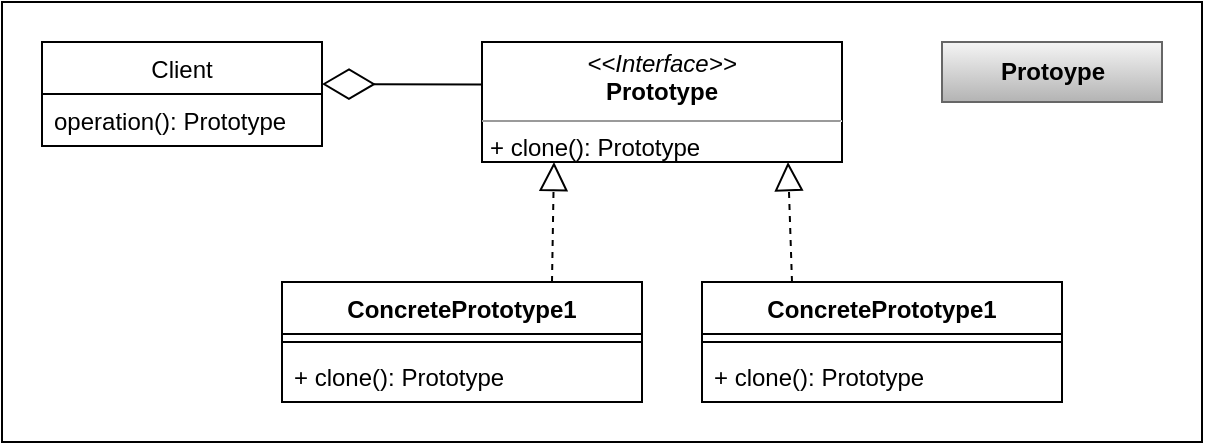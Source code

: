 <mxfile version="13.8.0" type="device"><diagram id="N2uRszpVqaYHi9Jp5x6q" name="Page-1"><mxGraphModel dx="1102" dy="575" grid="1" gridSize="10" guides="1" tooltips="1" connect="1" arrows="1" fold="1" page="1" pageScale="1" pageWidth="827" pageHeight="1169" math="0" shadow="0"><root><mxCell id="0"/><mxCell id="1" parent="0"/><mxCell id="7CC4xCOXsl3ktUdYsXYx-1" value="" style="rounded=0;whiteSpace=wrap;html=1;" vertex="1" parent="1"><mxGeometry x="240" y="200" width="600" height="220" as="geometry"/></mxCell><mxCell id="7CC4xCOXsl3ktUdYsXYx-2" value="&lt;p style=&quot;margin: 0px ; margin-top: 4px ; text-align: center&quot;&gt;&lt;i&gt;&amp;lt;&amp;lt;Interface&amp;gt;&amp;gt;&lt;/i&gt;&lt;br&gt;&lt;b&gt;Prototype&lt;/b&gt;&lt;/p&gt;&lt;hr size=&quot;1&quot;&gt;&lt;p style=&quot;margin: 0px ; margin-left: 4px&quot;&gt;+ clone(): Prototype&lt;/p&gt;" style="verticalAlign=top;align=left;overflow=fill;fontSize=12;fontFamily=Helvetica;html=1;" vertex="1" parent="1"><mxGeometry x="480" y="220" width="180" height="60" as="geometry"/></mxCell><mxCell id="7CC4xCOXsl3ktUdYsXYx-9" value="" style="endArrow=block;dashed=1;endFill=0;endSize=12;html=1;entryX=0.2;entryY=1;entryDx=0;entryDy=0;exitX=0.75;exitY=0;exitDx=0;exitDy=0;entryPerimeter=0;" edge="1" parent="1" source="7CC4xCOXsl3ktUdYsXYx-3" target="7CC4xCOXsl3ktUdYsXYx-2"><mxGeometry width="160" relative="1" as="geometry"><mxPoint x="270" y="450" as="sourcePoint"/><mxPoint x="430" y="450" as="targetPoint"/></mxGeometry></mxCell><mxCell id="7CC4xCOXsl3ktUdYsXYx-26" value="" style="endArrow=diamondThin;endFill=0;endSize=24;html=1;entryX=1;entryY=0.5;entryDx=0;entryDy=0;exitX=0;exitY=0.355;exitDx=0;exitDy=0;exitPerimeter=0;" edge="1" parent="1" source="7CC4xCOXsl3ktUdYsXYx-2"><mxGeometry width="160" relative="1" as="geometry"><mxPoint x="300" y="320" as="sourcePoint"/><mxPoint x="400" y="241" as="targetPoint"/></mxGeometry></mxCell><mxCell id="7CC4xCOXsl3ktUdYsXYx-30" value="" style="endArrow=block;dashed=1;endFill=0;endSize=12;html=1;entryX=0.85;entryY=1;entryDx=0;entryDy=0;exitX=0.25;exitY=0;exitDx=0;exitDy=0;entryPerimeter=0;" edge="1" parent="1" source="7CC4xCOXsl3ktUdYsXYx-27" target="7CC4xCOXsl3ktUdYsXYx-2"><mxGeometry width="160" relative="1" as="geometry"><mxPoint x="440" y="560" as="sourcePoint"/><mxPoint x="600" y="560" as="targetPoint"/></mxGeometry></mxCell><mxCell id="7CC4xCOXsl3ktUdYsXYx-27" value="ConcretePrototype1" style="swimlane;fontStyle=1;align=center;verticalAlign=top;childLayout=stackLayout;horizontal=1;startSize=26;horizontalStack=0;resizeParent=1;resizeParentMax=0;resizeLast=0;collapsible=1;marginBottom=0;" vertex="1" parent="1"><mxGeometry x="590" y="340" width="180" height="60" as="geometry"/></mxCell><mxCell id="7CC4xCOXsl3ktUdYsXYx-28" value="" style="line;strokeWidth=1;fillColor=none;align=left;verticalAlign=middle;spacingTop=-1;spacingLeft=3;spacingRight=3;rotatable=0;labelPosition=right;points=[];portConstraint=eastwest;" vertex="1" parent="7CC4xCOXsl3ktUdYsXYx-27"><mxGeometry y="26" width="180" height="8" as="geometry"/></mxCell><mxCell id="7CC4xCOXsl3ktUdYsXYx-29" value="+ clone(): Prototype" style="text;strokeColor=none;fillColor=none;align=left;verticalAlign=top;spacingLeft=4;spacingRight=4;overflow=hidden;rotatable=0;points=[[0,0.5],[1,0.5]];portConstraint=eastwest;" vertex="1" parent="7CC4xCOXsl3ktUdYsXYx-27"><mxGeometry y="34" width="180" height="26" as="geometry"/></mxCell><mxCell id="7CC4xCOXsl3ktUdYsXYx-3" value="ConcretePrototype1" style="swimlane;fontStyle=1;align=center;verticalAlign=top;childLayout=stackLayout;horizontal=1;startSize=26;horizontalStack=0;resizeParent=1;resizeParentMax=0;resizeLast=0;collapsible=1;marginBottom=0;" vertex="1" parent="1"><mxGeometry x="380" y="340" width="180" height="60" as="geometry"/></mxCell><mxCell id="7CC4xCOXsl3ktUdYsXYx-6" value="" style="line;strokeWidth=1;fillColor=none;align=left;verticalAlign=middle;spacingTop=-1;spacingLeft=3;spacingRight=3;rotatable=0;labelPosition=right;points=[];portConstraint=eastwest;" vertex="1" parent="7CC4xCOXsl3ktUdYsXYx-3"><mxGeometry y="26" width="180" height="8" as="geometry"/></mxCell><mxCell id="7CC4xCOXsl3ktUdYsXYx-7" value="+ clone(): Prototype" style="text;strokeColor=none;fillColor=none;align=left;verticalAlign=top;spacingLeft=4;spacingRight=4;overflow=hidden;rotatable=0;points=[[0,0.5],[1,0.5]];portConstraint=eastwest;" vertex="1" parent="7CC4xCOXsl3ktUdYsXYx-3"><mxGeometry y="34" width="180" height="26" as="geometry"/></mxCell><mxCell id="7CC4xCOXsl3ktUdYsXYx-36" value="Client" style="swimlane;fontStyle=0;childLayout=stackLayout;horizontal=1;startSize=26;fillColor=none;horizontalStack=0;resizeParent=1;resizeParentMax=0;resizeLast=0;collapsible=1;marginBottom=0;" vertex="1" parent="1"><mxGeometry x="260" y="220" width="140" height="52" as="geometry"/></mxCell><mxCell id="7CC4xCOXsl3ktUdYsXYx-37" value="operation(): Prototype" style="text;strokeColor=none;fillColor=none;align=left;verticalAlign=top;spacingLeft=4;spacingRight=4;overflow=hidden;rotatable=0;points=[[0,0.5],[1,0.5]];portConstraint=eastwest;" vertex="1" parent="7CC4xCOXsl3ktUdYsXYx-36"><mxGeometry y="26" width="140" height="26" as="geometry"/></mxCell><mxCell id="7CC4xCOXsl3ktUdYsXYx-40" value="Protoype" style="html=1;fontStyle=1;gradientColor=#b3b3b3;fillColor=#f5f5f5;strokeColor=#666666;" vertex="1" parent="1"><mxGeometry x="710" y="220" width="110" height="30" as="geometry"/></mxCell></root></mxGraphModel></diagram></mxfile>